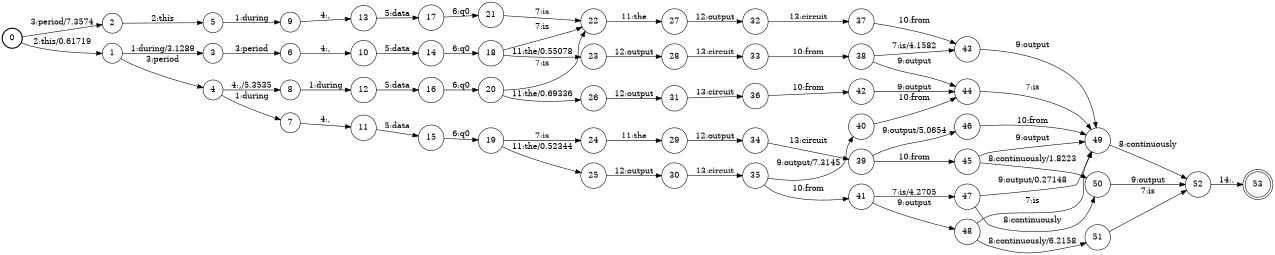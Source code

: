 digraph FST {
rankdir = LR;
size = "8.5,11";
label = "";
center = 1;
orientation = Portrait;
ranksep = "0.4";
nodesep = "0.25";
0 [label = "0", shape = circle, style = bold, fontsize = 14]
	0 -> 1 [label = "2:this/0.61719", fontsize = 14];
	0 -> 2 [label = "3:period/7.3574", fontsize = 14];
1 [label = "1", shape = circle, style = solid, fontsize = 14]
	1 -> 3 [label = "1:during/3.1289", fontsize = 14];
	1 -> 4 [label = "3:period", fontsize = 14];
2 [label = "2", shape = circle, style = solid, fontsize = 14]
	2 -> 5 [label = "2:this", fontsize = 14];
3 [label = "3", shape = circle, style = solid, fontsize = 14]
	3 -> 6 [label = "3:period", fontsize = 14];
4 [label = "4", shape = circle, style = solid, fontsize = 14]
	4 -> 7 [label = "1:during", fontsize = 14];
	4 -> 8 [label = "4:,/5.3535", fontsize = 14];
5 [label = "5", shape = circle, style = solid, fontsize = 14]
	5 -> 9 [label = "1:during", fontsize = 14];
6 [label = "6", shape = circle, style = solid, fontsize = 14]
	6 -> 10 [label = "4:,", fontsize = 14];
7 [label = "7", shape = circle, style = solid, fontsize = 14]
	7 -> 11 [label = "4:,", fontsize = 14];
8 [label = "8", shape = circle, style = solid, fontsize = 14]
	8 -> 12 [label = "1:during", fontsize = 14];
9 [label = "9", shape = circle, style = solid, fontsize = 14]
	9 -> 13 [label = "4:,", fontsize = 14];
10 [label = "10", shape = circle, style = solid, fontsize = 14]
	10 -> 14 [label = "5:data", fontsize = 14];
11 [label = "11", shape = circle, style = solid, fontsize = 14]
	11 -> 15 [label = "5:data", fontsize = 14];
12 [label = "12", shape = circle, style = solid, fontsize = 14]
	12 -> 16 [label = "5:data", fontsize = 14];
13 [label = "13", shape = circle, style = solid, fontsize = 14]
	13 -> 17 [label = "5:data", fontsize = 14];
14 [label = "14", shape = circle, style = solid, fontsize = 14]
	14 -> 18 [label = "6:q0", fontsize = 14];
15 [label = "15", shape = circle, style = solid, fontsize = 14]
	15 -> 19 [label = "6:q0", fontsize = 14];
16 [label = "16", shape = circle, style = solid, fontsize = 14]
	16 -> 20 [label = "6:q0", fontsize = 14];
17 [label = "17", shape = circle, style = solid, fontsize = 14]
	17 -> 21 [label = "6:q0", fontsize = 14];
18 [label = "18", shape = circle, style = solid, fontsize = 14]
	18 -> 22 [label = "7:is", fontsize = 14];
	18 -> 23 [label = "11:the/0.55078", fontsize = 14];
19 [label = "19", shape = circle, style = solid, fontsize = 14]
	19 -> 24 [label = "7:is", fontsize = 14];
	19 -> 25 [label = "11:the/0.52344", fontsize = 14];
20 [label = "20", shape = circle, style = solid, fontsize = 14]
	20 -> 22 [label = "7:is", fontsize = 14];
	20 -> 26 [label = "11:the/0.69336", fontsize = 14];
21 [label = "21", shape = circle, style = solid, fontsize = 14]
	21 -> 22 [label = "7:is", fontsize = 14];
22 [label = "22", shape = circle, style = solid, fontsize = 14]
	22 -> 27 [label = "11:the", fontsize = 14];
23 [label = "23", shape = circle, style = solid, fontsize = 14]
	23 -> 28 [label = "12:output", fontsize = 14];
24 [label = "24", shape = circle, style = solid, fontsize = 14]
	24 -> 29 [label = "11:the", fontsize = 14];
25 [label = "25", shape = circle, style = solid, fontsize = 14]
	25 -> 30 [label = "12:output", fontsize = 14];
26 [label = "26", shape = circle, style = solid, fontsize = 14]
	26 -> 31 [label = "12:output", fontsize = 14];
27 [label = "27", shape = circle, style = solid, fontsize = 14]
	27 -> 32 [label = "12:output", fontsize = 14];
28 [label = "28", shape = circle, style = solid, fontsize = 14]
	28 -> 33 [label = "13:circuit", fontsize = 14];
29 [label = "29", shape = circle, style = solid, fontsize = 14]
	29 -> 34 [label = "12:output", fontsize = 14];
30 [label = "30", shape = circle, style = solid, fontsize = 14]
	30 -> 35 [label = "13:circuit", fontsize = 14];
31 [label = "31", shape = circle, style = solid, fontsize = 14]
	31 -> 36 [label = "13:circuit", fontsize = 14];
32 [label = "32", shape = circle, style = solid, fontsize = 14]
	32 -> 37 [label = "13:circuit", fontsize = 14];
33 [label = "33", shape = circle, style = solid, fontsize = 14]
	33 -> 38 [label = "10:from", fontsize = 14];
34 [label = "34", shape = circle, style = solid, fontsize = 14]
	34 -> 39 [label = "13:circuit", fontsize = 14];
35 [label = "35", shape = circle, style = solid, fontsize = 14]
	35 -> 41 [label = "10:from", fontsize = 14];
	35 -> 40 [label = "9:output/7.3145", fontsize = 14];
36 [label = "36", shape = circle, style = solid, fontsize = 14]
	36 -> 42 [label = "10:from", fontsize = 14];
37 [label = "37", shape = circle, style = solid, fontsize = 14]
	37 -> 43 [label = "10:from", fontsize = 14];
38 [label = "38", shape = circle, style = solid, fontsize = 14]
	38 -> 43 [label = "7:is/4.1582", fontsize = 14];
	38 -> 44 [label = "9:output", fontsize = 14];
39 [label = "39", shape = circle, style = solid, fontsize = 14]
	39 -> 45 [label = "10:from", fontsize = 14];
	39 -> 46 [label = "9:output/5.0654", fontsize = 14];
40 [label = "40", shape = circle, style = solid, fontsize = 14]
	40 -> 44 [label = "10:from", fontsize = 14];
41 [label = "41", shape = circle, style = solid, fontsize = 14]
	41 -> 47 [label = "7:is/4.2705", fontsize = 14];
	41 -> 48 [label = "9:output", fontsize = 14];
42 [label = "42", shape = circle, style = solid, fontsize = 14]
	42 -> 44 [label = "9:output", fontsize = 14];
43 [label = "43", shape = circle, style = solid, fontsize = 14]
	43 -> 49 [label = "9:output", fontsize = 14];
44 [label = "44", shape = circle, style = solid, fontsize = 14]
	44 -> 49 [label = "7:is", fontsize = 14];
45 [label = "45", shape = circle, style = solid, fontsize = 14]
	45 -> 50 [label = "8:continuously/1.8223", fontsize = 14];
	45 -> 49 [label = "9:output", fontsize = 14];
46 [label = "46", shape = circle, style = solid, fontsize = 14]
	46 -> 49 [label = "10:from", fontsize = 14];
47 [label = "47", shape = circle, style = solid, fontsize = 14]
	47 -> 50 [label = "8:continuously", fontsize = 14];
	47 -> 49 [label = "9:output/0.27148", fontsize = 14];
48 [label = "48", shape = circle, style = solid, fontsize = 14]
	48 -> 49 [label = "7:is", fontsize = 14];
	48 -> 51 [label = "8:continuously/6.2158", fontsize = 14];
49 [label = "49", shape = circle, style = solid, fontsize = 14]
	49 -> 52 [label = "8:continuously", fontsize = 14];
50 [label = "50", shape = circle, style = solid, fontsize = 14]
	50 -> 52 [label = "9:output", fontsize = 14];
51 [label = "51", shape = circle, style = solid, fontsize = 14]
	51 -> 52 [label = "7:is", fontsize = 14];
52 [label = "52", shape = circle, style = solid, fontsize = 14]
	52 -> 53 [label = "14:.", fontsize = 14];
53 [label = "53", shape = doublecircle, style = solid, fontsize = 14]
}
